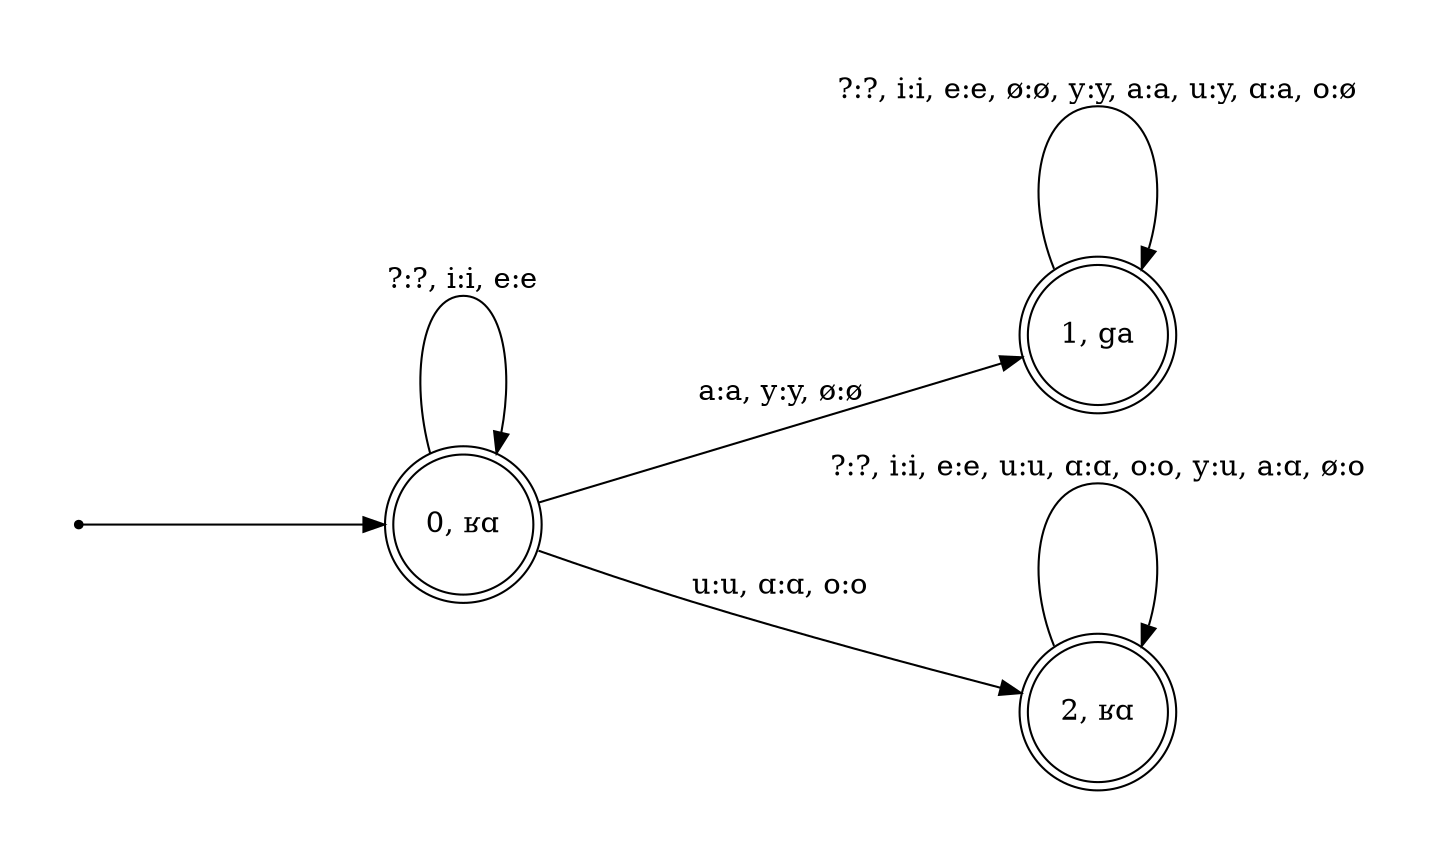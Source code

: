 digraph fst {
	graph [pad="0.5", nodesep="1", ranksep="2"];
	rankdir=LR;
	size="10,10";
	node [shape = point]; start;
	node [shape = doublecircle];
		"0, ʁɑ";
		"1, ga";
		"2, ʁɑ";

	"0, ʁɑ" ->	"0, ʁɑ" [ label = "?:?, i:i, e:e" ];
	"1, ga" ->	"1, ga" [ label = "?:?, i:i, e:e, ø:ø, y:y, a:a, u:y, ɑ:a, o:ø" ];
	"2, ʁɑ" ->	"2, ʁɑ" [ label = "?:?, i:i, e:e, u:u, ɑ:ɑ, o:o, y:u, a:ɑ, ø:o" ];
	"0, ʁɑ" ->	"1, ga" [ label = "a:a, y:y, ø:ø" ];
	"0, ʁɑ" ->	"2, ʁɑ" [ label = "u:u, ɑ:ɑ, o:o" ];
	start -> "0, ʁɑ";
}